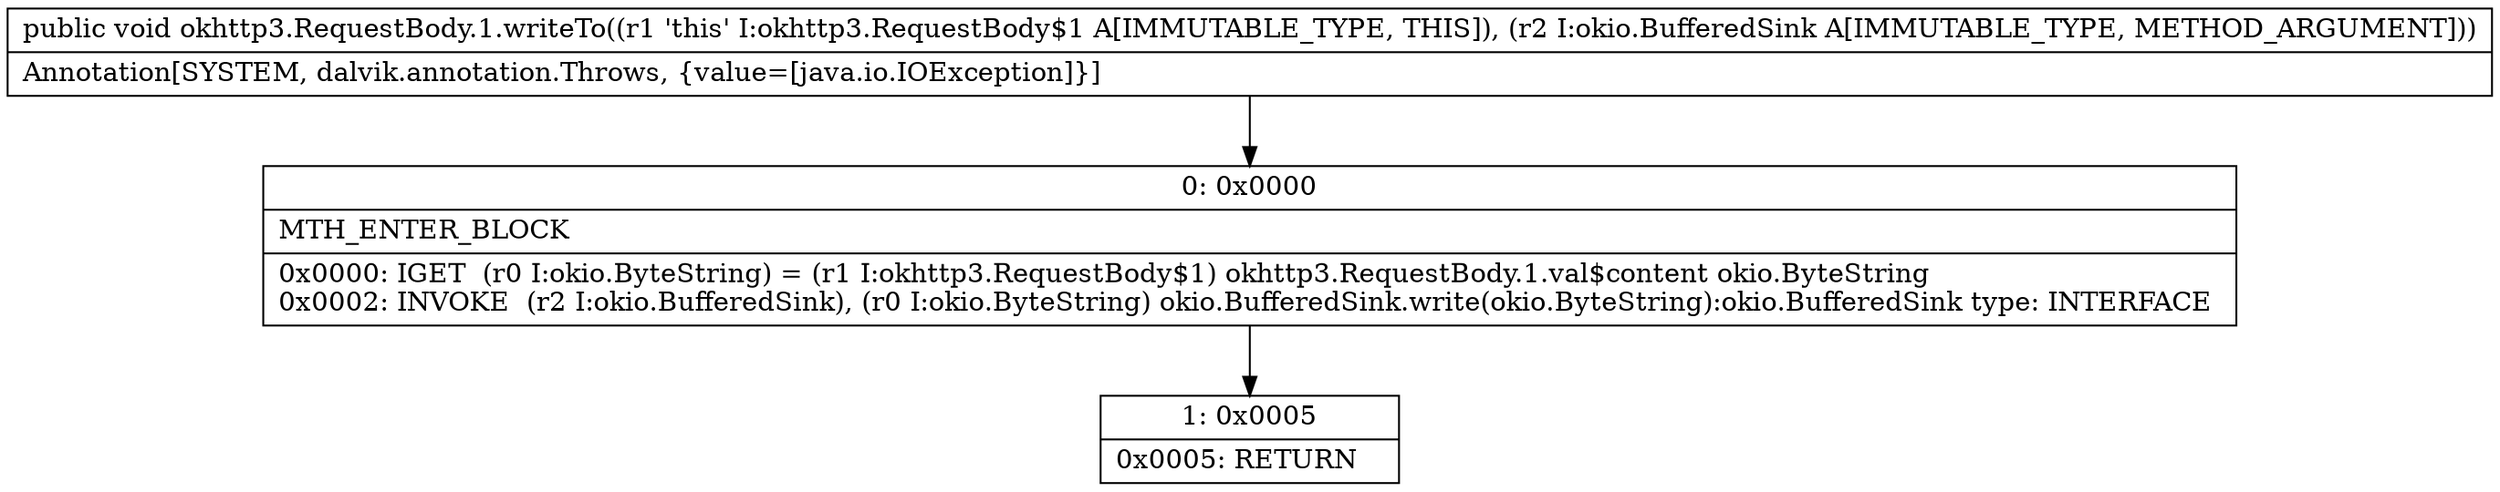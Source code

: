 digraph "CFG forokhttp3.RequestBody.1.writeTo(Lokio\/BufferedSink;)V" {
Node_0 [shape=record,label="{0\:\ 0x0000|MTH_ENTER_BLOCK\l|0x0000: IGET  (r0 I:okio.ByteString) = (r1 I:okhttp3.RequestBody$1) okhttp3.RequestBody.1.val$content okio.ByteString \l0x0002: INVOKE  (r2 I:okio.BufferedSink), (r0 I:okio.ByteString) okio.BufferedSink.write(okio.ByteString):okio.BufferedSink type: INTERFACE \l}"];
Node_1 [shape=record,label="{1\:\ 0x0005|0x0005: RETURN   \l}"];
MethodNode[shape=record,label="{public void okhttp3.RequestBody.1.writeTo((r1 'this' I:okhttp3.RequestBody$1 A[IMMUTABLE_TYPE, THIS]), (r2 I:okio.BufferedSink A[IMMUTABLE_TYPE, METHOD_ARGUMENT]))  | Annotation[SYSTEM, dalvik.annotation.Throws, \{value=[java.io.IOException]\}]\l}"];
MethodNode -> Node_0;
Node_0 -> Node_1;
}


